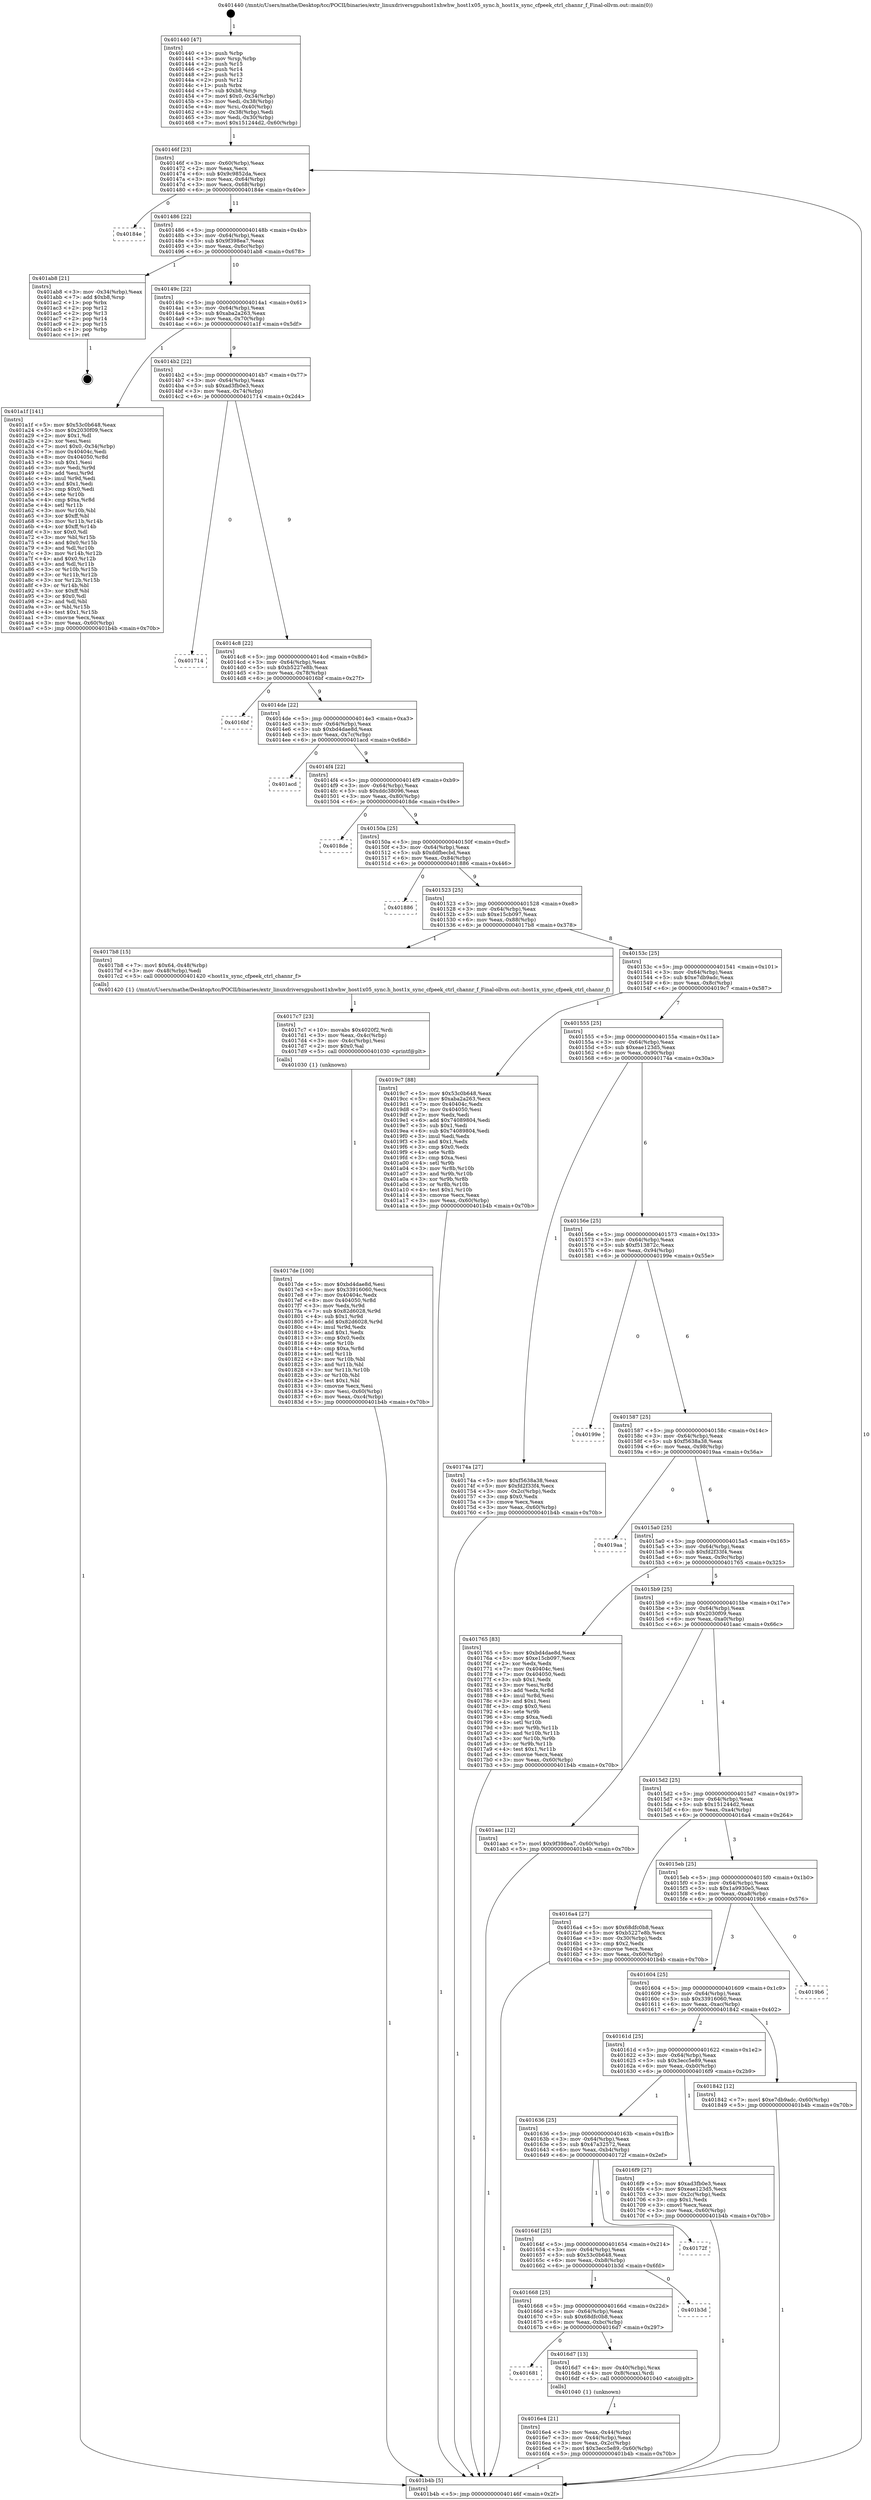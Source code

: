 digraph "0x401440" {
  label = "0x401440 (/mnt/c/Users/mathe/Desktop/tcc/POCII/binaries/extr_linuxdriversgpuhost1xhwhw_host1x05_sync.h_host1x_sync_cfpeek_ctrl_channr_f_Final-ollvm.out::main(0))"
  labelloc = "t"
  node[shape=record]

  Entry [label="",width=0.3,height=0.3,shape=circle,fillcolor=black,style=filled]
  "0x40146f" [label="{
     0x40146f [23]\l
     | [instrs]\l
     &nbsp;&nbsp;0x40146f \<+3\>: mov -0x60(%rbp),%eax\l
     &nbsp;&nbsp;0x401472 \<+2\>: mov %eax,%ecx\l
     &nbsp;&nbsp;0x401474 \<+6\>: sub $0x9c9852da,%ecx\l
     &nbsp;&nbsp;0x40147a \<+3\>: mov %eax,-0x64(%rbp)\l
     &nbsp;&nbsp;0x40147d \<+3\>: mov %ecx,-0x68(%rbp)\l
     &nbsp;&nbsp;0x401480 \<+6\>: je 000000000040184e \<main+0x40e\>\l
  }"]
  "0x40184e" [label="{
     0x40184e\l
  }", style=dashed]
  "0x401486" [label="{
     0x401486 [22]\l
     | [instrs]\l
     &nbsp;&nbsp;0x401486 \<+5\>: jmp 000000000040148b \<main+0x4b\>\l
     &nbsp;&nbsp;0x40148b \<+3\>: mov -0x64(%rbp),%eax\l
     &nbsp;&nbsp;0x40148e \<+5\>: sub $0x9f398ea7,%eax\l
     &nbsp;&nbsp;0x401493 \<+3\>: mov %eax,-0x6c(%rbp)\l
     &nbsp;&nbsp;0x401496 \<+6\>: je 0000000000401ab8 \<main+0x678\>\l
  }"]
  Exit [label="",width=0.3,height=0.3,shape=circle,fillcolor=black,style=filled,peripheries=2]
  "0x401ab8" [label="{
     0x401ab8 [21]\l
     | [instrs]\l
     &nbsp;&nbsp;0x401ab8 \<+3\>: mov -0x34(%rbp),%eax\l
     &nbsp;&nbsp;0x401abb \<+7\>: add $0xb8,%rsp\l
     &nbsp;&nbsp;0x401ac2 \<+1\>: pop %rbx\l
     &nbsp;&nbsp;0x401ac3 \<+2\>: pop %r12\l
     &nbsp;&nbsp;0x401ac5 \<+2\>: pop %r13\l
     &nbsp;&nbsp;0x401ac7 \<+2\>: pop %r14\l
     &nbsp;&nbsp;0x401ac9 \<+2\>: pop %r15\l
     &nbsp;&nbsp;0x401acb \<+1\>: pop %rbp\l
     &nbsp;&nbsp;0x401acc \<+1\>: ret\l
  }"]
  "0x40149c" [label="{
     0x40149c [22]\l
     | [instrs]\l
     &nbsp;&nbsp;0x40149c \<+5\>: jmp 00000000004014a1 \<main+0x61\>\l
     &nbsp;&nbsp;0x4014a1 \<+3\>: mov -0x64(%rbp),%eax\l
     &nbsp;&nbsp;0x4014a4 \<+5\>: sub $0xaba2a263,%eax\l
     &nbsp;&nbsp;0x4014a9 \<+3\>: mov %eax,-0x70(%rbp)\l
     &nbsp;&nbsp;0x4014ac \<+6\>: je 0000000000401a1f \<main+0x5df\>\l
  }"]
  "0x4017de" [label="{
     0x4017de [100]\l
     | [instrs]\l
     &nbsp;&nbsp;0x4017de \<+5\>: mov $0xbd4dae8d,%esi\l
     &nbsp;&nbsp;0x4017e3 \<+5\>: mov $0x33916060,%ecx\l
     &nbsp;&nbsp;0x4017e8 \<+7\>: mov 0x40404c,%edx\l
     &nbsp;&nbsp;0x4017ef \<+8\>: mov 0x404050,%r8d\l
     &nbsp;&nbsp;0x4017f7 \<+3\>: mov %edx,%r9d\l
     &nbsp;&nbsp;0x4017fa \<+7\>: sub $0x82d6028,%r9d\l
     &nbsp;&nbsp;0x401801 \<+4\>: sub $0x1,%r9d\l
     &nbsp;&nbsp;0x401805 \<+7\>: add $0x82d6028,%r9d\l
     &nbsp;&nbsp;0x40180c \<+4\>: imul %r9d,%edx\l
     &nbsp;&nbsp;0x401810 \<+3\>: and $0x1,%edx\l
     &nbsp;&nbsp;0x401813 \<+3\>: cmp $0x0,%edx\l
     &nbsp;&nbsp;0x401816 \<+4\>: sete %r10b\l
     &nbsp;&nbsp;0x40181a \<+4\>: cmp $0xa,%r8d\l
     &nbsp;&nbsp;0x40181e \<+4\>: setl %r11b\l
     &nbsp;&nbsp;0x401822 \<+3\>: mov %r10b,%bl\l
     &nbsp;&nbsp;0x401825 \<+3\>: and %r11b,%bl\l
     &nbsp;&nbsp;0x401828 \<+3\>: xor %r11b,%r10b\l
     &nbsp;&nbsp;0x40182b \<+3\>: or %r10b,%bl\l
     &nbsp;&nbsp;0x40182e \<+3\>: test $0x1,%bl\l
     &nbsp;&nbsp;0x401831 \<+3\>: cmovne %ecx,%esi\l
     &nbsp;&nbsp;0x401834 \<+3\>: mov %esi,-0x60(%rbp)\l
     &nbsp;&nbsp;0x401837 \<+6\>: mov %eax,-0xc4(%rbp)\l
     &nbsp;&nbsp;0x40183d \<+5\>: jmp 0000000000401b4b \<main+0x70b\>\l
  }"]
  "0x401a1f" [label="{
     0x401a1f [141]\l
     | [instrs]\l
     &nbsp;&nbsp;0x401a1f \<+5\>: mov $0x53c0b648,%eax\l
     &nbsp;&nbsp;0x401a24 \<+5\>: mov $0x2030f09,%ecx\l
     &nbsp;&nbsp;0x401a29 \<+2\>: mov $0x1,%dl\l
     &nbsp;&nbsp;0x401a2b \<+2\>: xor %esi,%esi\l
     &nbsp;&nbsp;0x401a2d \<+7\>: movl $0x0,-0x34(%rbp)\l
     &nbsp;&nbsp;0x401a34 \<+7\>: mov 0x40404c,%edi\l
     &nbsp;&nbsp;0x401a3b \<+8\>: mov 0x404050,%r8d\l
     &nbsp;&nbsp;0x401a43 \<+3\>: sub $0x1,%esi\l
     &nbsp;&nbsp;0x401a46 \<+3\>: mov %edi,%r9d\l
     &nbsp;&nbsp;0x401a49 \<+3\>: add %esi,%r9d\l
     &nbsp;&nbsp;0x401a4c \<+4\>: imul %r9d,%edi\l
     &nbsp;&nbsp;0x401a50 \<+3\>: and $0x1,%edi\l
     &nbsp;&nbsp;0x401a53 \<+3\>: cmp $0x0,%edi\l
     &nbsp;&nbsp;0x401a56 \<+4\>: sete %r10b\l
     &nbsp;&nbsp;0x401a5a \<+4\>: cmp $0xa,%r8d\l
     &nbsp;&nbsp;0x401a5e \<+4\>: setl %r11b\l
     &nbsp;&nbsp;0x401a62 \<+3\>: mov %r10b,%bl\l
     &nbsp;&nbsp;0x401a65 \<+3\>: xor $0xff,%bl\l
     &nbsp;&nbsp;0x401a68 \<+3\>: mov %r11b,%r14b\l
     &nbsp;&nbsp;0x401a6b \<+4\>: xor $0xff,%r14b\l
     &nbsp;&nbsp;0x401a6f \<+3\>: xor $0x0,%dl\l
     &nbsp;&nbsp;0x401a72 \<+3\>: mov %bl,%r15b\l
     &nbsp;&nbsp;0x401a75 \<+4\>: and $0x0,%r15b\l
     &nbsp;&nbsp;0x401a79 \<+3\>: and %dl,%r10b\l
     &nbsp;&nbsp;0x401a7c \<+3\>: mov %r14b,%r12b\l
     &nbsp;&nbsp;0x401a7f \<+4\>: and $0x0,%r12b\l
     &nbsp;&nbsp;0x401a83 \<+3\>: and %dl,%r11b\l
     &nbsp;&nbsp;0x401a86 \<+3\>: or %r10b,%r15b\l
     &nbsp;&nbsp;0x401a89 \<+3\>: or %r11b,%r12b\l
     &nbsp;&nbsp;0x401a8c \<+3\>: xor %r12b,%r15b\l
     &nbsp;&nbsp;0x401a8f \<+3\>: or %r14b,%bl\l
     &nbsp;&nbsp;0x401a92 \<+3\>: xor $0xff,%bl\l
     &nbsp;&nbsp;0x401a95 \<+3\>: or $0x0,%dl\l
     &nbsp;&nbsp;0x401a98 \<+2\>: and %dl,%bl\l
     &nbsp;&nbsp;0x401a9a \<+3\>: or %bl,%r15b\l
     &nbsp;&nbsp;0x401a9d \<+4\>: test $0x1,%r15b\l
     &nbsp;&nbsp;0x401aa1 \<+3\>: cmovne %ecx,%eax\l
     &nbsp;&nbsp;0x401aa4 \<+3\>: mov %eax,-0x60(%rbp)\l
     &nbsp;&nbsp;0x401aa7 \<+5\>: jmp 0000000000401b4b \<main+0x70b\>\l
  }"]
  "0x4014b2" [label="{
     0x4014b2 [22]\l
     | [instrs]\l
     &nbsp;&nbsp;0x4014b2 \<+5\>: jmp 00000000004014b7 \<main+0x77\>\l
     &nbsp;&nbsp;0x4014b7 \<+3\>: mov -0x64(%rbp),%eax\l
     &nbsp;&nbsp;0x4014ba \<+5\>: sub $0xad3fb0e3,%eax\l
     &nbsp;&nbsp;0x4014bf \<+3\>: mov %eax,-0x74(%rbp)\l
     &nbsp;&nbsp;0x4014c2 \<+6\>: je 0000000000401714 \<main+0x2d4\>\l
  }"]
  "0x4017c7" [label="{
     0x4017c7 [23]\l
     | [instrs]\l
     &nbsp;&nbsp;0x4017c7 \<+10\>: movabs $0x4020f2,%rdi\l
     &nbsp;&nbsp;0x4017d1 \<+3\>: mov %eax,-0x4c(%rbp)\l
     &nbsp;&nbsp;0x4017d4 \<+3\>: mov -0x4c(%rbp),%esi\l
     &nbsp;&nbsp;0x4017d7 \<+2\>: mov $0x0,%al\l
     &nbsp;&nbsp;0x4017d9 \<+5\>: call 0000000000401030 \<printf@plt\>\l
     | [calls]\l
     &nbsp;&nbsp;0x401030 \{1\} (unknown)\l
  }"]
  "0x401714" [label="{
     0x401714\l
  }", style=dashed]
  "0x4014c8" [label="{
     0x4014c8 [22]\l
     | [instrs]\l
     &nbsp;&nbsp;0x4014c8 \<+5\>: jmp 00000000004014cd \<main+0x8d\>\l
     &nbsp;&nbsp;0x4014cd \<+3\>: mov -0x64(%rbp),%eax\l
     &nbsp;&nbsp;0x4014d0 \<+5\>: sub $0xb5227e8b,%eax\l
     &nbsp;&nbsp;0x4014d5 \<+3\>: mov %eax,-0x78(%rbp)\l
     &nbsp;&nbsp;0x4014d8 \<+6\>: je 00000000004016bf \<main+0x27f\>\l
  }"]
  "0x4016e4" [label="{
     0x4016e4 [21]\l
     | [instrs]\l
     &nbsp;&nbsp;0x4016e4 \<+3\>: mov %eax,-0x44(%rbp)\l
     &nbsp;&nbsp;0x4016e7 \<+3\>: mov -0x44(%rbp),%eax\l
     &nbsp;&nbsp;0x4016ea \<+3\>: mov %eax,-0x2c(%rbp)\l
     &nbsp;&nbsp;0x4016ed \<+7\>: movl $0x3ecc5e89,-0x60(%rbp)\l
     &nbsp;&nbsp;0x4016f4 \<+5\>: jmp 0000000000401b4b \<main+0x70b\>\l
  }"]
  "0x4016bf" [label="{
     0x4016bf\l
  }", style=dashed]
  "0x4014de" [label="{
     0x4014de [22]\l
     | [instrs]\l
     &nbsp;&nbsp;0x4014de \<+5\>: jmp 00000000004014e3 \<main+0xa3\>\l
     &nbsp;&nbsp;0x4014e3 \<+3\>: mov -0x64(%rbp),%eax\l
     &nbsp;&nbsp;0x4014e6 \<+5\>: sub $0xbd4dae8d,%eax\l
     &nbsp;&nbsp;0x4014eb \<+3\>: mov %eax,-0x7c(%rbp)\l
     &nbsp;&nbsp;0x4014ee \<+6\>: je 0000000000401acd \<main+0x68d\>\l
  }"]
  "0x401681" [label="{
     0x401681\l
  }", style=dashed]
  "0x401acd" [label="{
     0x401acd\l
  }", style=dashed]
  "0x4014f4" [label="{
     0x4014f4 [22]\l
     | [instrs]\l
     &nbsp;&nbsp;0x4014f4 \<+5\>: jmp 00000000004014f9 \<main+0xb9\>\l
     &nbsp;&nbsp;0x4014f9 \<+3\>: mov -0x64(%rbp),%eax\l
     &nbsp;&nbsp;0x4014fc \<+5\>: sub $0xddc38096,%eax\l
     &nbsp;&nbsp;0x401501 \<+3\>: mov %eax,-0x80(%rbp)\l
     &nbsp;&nbsp;0x401504 \<+6\>: je 00000000004018de \<main+0x49e\>\l
  }"]
  "0x4016d7" [label="{
     0x4016d7 [13]\l
     | [instrs]\l
     &nbsp;&nbsp;0x4016d7 \<+4\>: mov -0x40(%rbp),%rax\l
     &nbsp;&nbsp;0x4016db \<+4\>: mov 0x8(%rax),%rdi\l
     &nbsp;&nbsp;0x4016df \<+5\>: call 0000000000401040 \<atoi@plt\>\l
     | [calls]\l
     &nbsp;&nbsp;0x401040 \{1\} (unknown)\l
  }"]
  "0x4018de" [label="{
     0x4018de\l
  }", style=dashed]
  "0x40150a" [label="{
     0x40150a [25]\l
     | [instrs]\l
     &nbsp;&nbsp;0x40150a \<+5\>: jmp 000000000040150f \<main+0xcf\>\l
     &nbsp;&nbsp;0x40150f \<+3\>: mov -0x64(%rbp),%eax\l
     &nbsp;&nbsp;0x401512 \<+5\>: sub $0xddfbecbd,%eax\l
     &nbsp;&nbsp;0x401517 \<+6\>: mov %eax,-0x84(%rbp)\l
     &nbsp;&nbsp;0x40151d \<+6\>: je 0000000000401886 \<main+0x446\>\l
  }"]
  "0x401668" [label="{
     0x401668 [25]\l
     | [instrs]\l
     &nbsp;&nbsp;0x401668 \<+5\>: jmp 000000000040166d \<main+0x22d\>\l
     &nbsp;&nbsp;0x40166d \<+3\>: mov -0x64(%rbp),%eax\l
     &nbsp;&nbsp;0x401670 \<+5\>: sub $0x68dfc0b8,%eax\l
     &nbsp;&nbsp;0x401675 \<+6\>: mov %eax,-0xbc(%rbp)\l
     &nbsp;&nbsp;0x40167b \<+6\>: je 00000000004016d7 \<main+0x297\>\l
  }"]
  "0x401886" [label="{
     0x401886\l
  }", style=dashed]
  "0x401523" [label="{
     0x401523 [25]\l
     | [instrs]\l
     &nbsp;&nbsp;0x401523 \<+5\>: jmp 0000000000401528 \<main+0xe8\>\l
     &nbsp;&nbsp;0x401528 \<+3\>: mov -0x64(%rbp),%eax\l
     &nbsp;&nbsp;0x40152b \<+5\>: sub $0xe15cb097,%eax\l
     &nbsp;&nbsp;0x401530 \<+6\>: mov %eax,-0x88(%rbp)\l
     &nbsp;&nbsp;0x401536 \<+6\>: je 00000000004017b8 \<main+0x378\>\l
  }"]
  "0x401b3d" [label="{
     0x401b3d\l
  }", style=dashed]
  "0x4017b8" [label="{
     0x4017b8 [15]\l
     | [instrs]\l
     &nbsp;&nbsp;0x4017b8 \<+7\>: movl $0x64,-0x48(%rbp)\l
     &nbsp;&nbsp;0x4017bf \<+3\>: mov -0x48(%rbp),%edi\l
     &nbsp;&nbsp;0x4017c2 \<+5\>: call 0000000000401420 \<host1x_sync_cfpeek_ctrl_channr_f\>\l
     | [calls]\l
     &nbsp;&nbsp;0x401420 \{1\} (/mnt/c/Users/mathe/Desktop/tcc/POCII/binaries/extr_linuxdriversgpuhost1xhwhw_host1x05_sync.h_host1x_sync_cfpeek_ctrl_channr_f_Final-ollvm.out::host1x_sync_cfpeek_ctrl_channr_f)\l
  }"]
  "0x40153c" [label="{
     0x40153c [25]\l
     | [instrs]\l
     &nbsp;&nbsp;0x40153c \<+5\>: jmp 0000000000401541 \<main+0x101\>\l
     &nbsp;&nbsp;0x401541 \<+3\>: mov -0x64(%rbp),%eax\l
     &nbsp;&nbsp;0x401544 \<+5\>: sub $0xe7db9adc,%eax\l
     &nbsp;&nbsp;0x401549 \<+6\>: mov %eax,-0x8c(%rbp)\l
     &nbsp;&nbsp;0x40154f \<+6\>: je 00000000004019c7 \<main+0x587\>\l
  }"]
  "0x40164f" [label="{
     0x40164f [25]\l
     | [instrs]\l
     &nbsp;&nbsp;0x40164f \<+5\>: jmp 0000000000401654 \<main+0x214\>\l
     &nbsp;&nbsp;0x401654 \<+3\>: mov -0x64(%rbp),%eax\l
     &nbsp;&nbsp;0x401657 \<+5\>: sub $0x53c0b648,%eax\l
     &nbsp;&nbsp;0x40165c \<+6\>: mov %eax,-0xb8(%rbp)\l
     &nbsp;&nbsp;0x401662 \<+6\>: je 0000000000401b3d \<main+0x6fd\>\l
  }"]
  "0x4019c7" [label="{
     0x4019c7 [88]\l
     | [instrs]\l
     &nbsp;&nbsp;0x4019c7 \<+5\>: mov $0x53c0b648,%eax\l
     &nbsp;&nbsp;0x4019cc \<+5\>: mov $0xaba2a263,%ecx\l
     &nbsp;&nbsp;0x4019d1 \<+7\>: mov 0x40404c,%edx\l
     &nbsp;&nbsp;0x4019d8 \<+7\>: mov 0x404050,%esi\l
     &nbsp;&nbsp;0x4019df \<+2\>: mov %edx,%edi\l
     &nbsp;&nbsp;0x4019e1 \<+6\>: add $0x74089804,%edi\l
     &nbsp;&nbsp;0x4019e7 \<+3\>: sub $0x1,%edi\l
     &nbsp;&nbsp;0x4019ea \<+6\>: sub $0x74089804,%edi\l
     &nbsp;&nbsp;0x4019f0 \<+3\>: imul %edi,%edx\l
     &nbsp;&nbsp;0x4019f3 \<+3\>: and $0x1,%edx\l
     &nbsp;&nbsp;0x4019f6 \<+3\>: cmp $0x0,%edx\l
     &nbsp;&nbsp;0x4019f9 \<+4\>: sete %r8b\l
     &nbsp;&nbsp;0x4019fd \<+3\>: cmp $0xa,%esi\l
     &nbsp;&nbsp;0x401a00 \<+4\>: setl %r9b\l
     &nbsp;&nbsp;0x401a04 \<+3\>: mov %r8b,%r10b\l
     &nbsp;&nbsp;0x401a07 \<+3\>: and %r9b,%r10b\l
     &nbsp;&nbsp;0x401a0a \<+3\>: xor %r9b,%r8b\l
     &nbsp;&nbsp;0x401a0d \<+3\>: or %r8b,%r10b\l
     &nbsp;&nbsp;0x401a10 \<+4\>: test $0x1,%r10b\l
     &nbsp;&nbsp;0x401a14 \<+3\>: cmovne %ecx,%eax\l
     &nbsp;&nbsp;0x401a17 \<+3\>: mov %eax,-0x60(%rbp)\l
     &nbsp;&nbsp;0x401a1a \<+5\>: jmp 0000000000401b4b \<main+0x70b\>\l
  }"]
  "0x401555" [label="{
     0x401555 [25]\l
     | [instrs]\l
     &nbsp;&nbsp;0x401555 \<+5\>: jmp 000000000040155a \<main+0x11a\>\l
     &nbsp;&nbsp;0x40155a \<+3\>: mov -0x64(%rbp),%eax\l
     &nbsp;&nbsp;0x40155d \<+5\>: sub $0xeae123d5,%eax\l
     &nbsp;&nbsp;0x401562 \<+6\>: mov %eax,-0x90(%rbp)\l
     &nbsp;&nbsp;0x401568 \<+6\>: je 000000000040174a \<main+0x30a\>\l
  }"]
  "0x40172f" [label="{
     0x40172f\l
  }", style=dashed]
  "0x40174a" [label="{
     0x40174a [27]\l
     | [instrs]\l
     &nbsp;&nbsp;0x40174a \<+5\>: mov $0xf5638a38,%eax\l
     &nbsp;&nbsp;0x40174f \<+5\>: mov $0xfd2f33f4,%ecx\l
     &nbsp;&nbsp;0x401754 \<+3\>: mov -0x2c(%rbp),%edx\l
     &nbsp;&nbsp;0x401757 \<+3\>: cmp $0x0,%edx\l
     &nbsp;&nbsp;0x40175a \<+3\>: cmove %ecx,%eax\l
     &nbsp;&nbsp;0x40175d \<+3\>: mov %eax,-0x60(%rbp)\l
     &nbsp;&nbsp;0x401760 \<+5\>: jmp 0000000000401b4b \<main+0x70b\>\l
  }"]
  "0x40156e" [label="{
     0x40156e [25]\l
     | [instrs]\l
     &nbsp;&nbsp;0x40156e \<+5\>: jmp 0000000000401573 \<main+0x133\>\l
     &nbsp;&nbsp;0x401573 \<+3\>: mov -0x64(%rbp),%eax\l
     &nbsp;&nbsp;0x401576 \<+5\>: sub $0xf513872c,%eax\l
     &nbsp;&nbsp;0x40157b \<+6\>: mov %eax,-0x94(%rbp)\l
     &nbsp;&nbsp;0x401581 \<+6\>: je 000000000040199e \<main+0x55e\>\l
  }"]
  "0x401636" [label="{
     0x401636 [25]\l
     | [instrs]\l
     &nbsp;&nbsp;0x401636 \<+5\>: jmp 000000000040163b \<main+0x1fb\>\l
     &nbsp;&nbsp;0x40163b \<+3\>: mov -0x64(%rbp),%eax\l
     &nbsp;&nbsp;0x40163e \<+5\>: sub $0x47a32572,%eax\l
     &nbsp;&nbsp;0x401643 \<+6\>: mov %eax,-0xb4(%rbp)\l
     &nbsp;&nbsp;0x401649 \<+6\>: je 000000000040172f \<main+0x2ef\>\l
  }"]
  "0x40199e" [label="{
     0x40199e\l
  }", style=dashed]
  "0x401587" [label="{
     0x401587 [25]\l
     | [instrs]\l
     &nbsp;&nbsp;0x401587 \<+5\>: jmp 000000000040158c \<main+0x14c\>\l
     &nbsp;&nbsp;0x40158c \<+3\>: mov -0x64(%rbp),%eax\l
     &nbsp;&nbsp;0x40158f \<+5\>: sub $0xf5638a38,%eax\l
     &nbsp;&nbsp;0x401594 \<+6\>: mov %eax,-0x98(%rbp)\l
     &nbsp;&nbsp;0x40159a \<+6\>: je 00000000004019aa \<main+0x56a\>\l
  }"]
  "0x4016f9" [label="{
     0x4016f9 [27]\l
     | [instrs]\l
     &nbsp;&nbsp;0x4016f9 \<+5\>: mov $0xad3fb0e3,%eax\l
     &nbsp;&nbsp;0x4016fe \<+5\>: mov $0xeae123d5,%ecx\l
     &nbsp;&nbsp;0x401703 \<+3\>: mov -0x2c(%rbp),%edx\l
     &nbsp;&nbsp;0x401706 \<+3\>: cmp $0x1,%edx\l
     &nbsp;&nbsp;0x401709 \<+3\>: cmovl %ecx,%eax\l
     &nbsp;&nbsp;0x40170c \<+3\>: mov %eax,-0x60(%rbp)\l
     &nbsp;&nbsp;0x40170f \<+5\>: jmp 0000000000401b4b \<main+0x70b\>\l
  }"]
  "0x4019aa" [label="{
     0x4019aa\l
  }", style=dashed]
  "0x4015a0" [label="{
     0x4015a0 [25]\l
     | [instrs]\l
     &nbsp;&nbsp;0x4015a0 \<+5\>: jmp 00000000004015a5 \<main+0x165\>\l
     &nbsp;&nbsp;0x4015a5 \<+3\>: mov -0x64(%rbp),%eax\l
     &nbsp;&nbsp;0x4015a8 \<+5\>: sub $0xfd2f33f4,%eax\l
     &nbsp;&nbsp;0x4015ad \<+6\>: mov %eax,-0x9c(%rbp)\l
     &nbsp;&nbsp;0x4015b3 \<+6\>: je 0000000000401765 \<main+0x325\>\l
  }"]
  "0x40161d" [label="{
     0x40161d [25]\l
     | [instrs]\l
     &nbsp;&nbsp;0x40161d \<+5\>: jmp 0000000000401622 \<main+0x1e2\>\l
     &nbsp;&nbsp;0x401622 \<+3\>: mov -0x64(%rbp),%eax\l
     &nbsp;&nbsp;0x401625 \<+5\>: sub $0x3ecc5e89,%eax\l
     &nbsp;&nbsp;0x40162a \<+6\>: mov %eax,-0xb0(%rbp)\l
     &nbsp;&nbsp;0x401630 \<+6\>: je 00000000004016f9 \<main+0x2b9\>\l
  }"]
  "0x401765" [label="{
     0x401765 [83]\l
     | [instrs]\l
     &nbsp;&nbsp;0x401765 \<+5\>: mov $0xbd4dae8d,%eax\l
     &nbsp;&nbsp;0x40176a \<+5\>: mov $0xe15cb097,%ecx\l
     &nbsp;&nbsp;0x40176f \<+2\>: xor %edx,%edx\l
     &nbsp;&nbsp;0x401771 \<+7\>: mov 0x40404c,%esi\l
     &nbsp;&nbsp;0x401778 \<+7\>: mov 0x404050,%edi\l
     &nbsp;&nbsp;0x40177f \<+3\>: sub $0x1,%edx\l
     &nbsp;&nbsp;0x401782 \<+3\>: mov %esi,%r8d\l
     &nbsp;&nbsp;0x401785 \<+3\>: add %edx,%r8d\l
     &nbsp;&nbsp;0x401788 \<+4\>: imul %r8d,%esi\l
     &nbsp;&nbsp;0x40178c \<+3\>: and $0x1,%esi\l
     &nbsp;&nbsp;0x40178f \<+3\>: cmp $0x0,%esi\l
     &nbsp;&nbsp;0x401792 \<+4\>: sete %r9b\l
     &nbsp;&nbsp;0x401796 \<+3\>: cmp $0xa,%edi\l
     &nbsp;&nbsp;0x401799 \<+4\>: setl %r10b\l
     &nbsp;&nbsp;0x40179d \<+3\>: mov %r9b,%r11b\l
     &nbsp;&nbsp;0x4017a0 \<+3\>: and %r10b,%r11b\l
     &nbsp;&nbsp;0x4017a3 \<+3\>: xor %r10b,%r9b\l
     &nbsp;&nbsp;0x4017a6 \<+3\>: or %r9b,%r11b\l
     &nbsp;&nbsp;0x4017a9 \<+4\>: test $0x1,%r11b\l
     &nbsp;&nbsp;0x4017ad \<+3\>: cmovne %ecx,%eax\l
     &nbsp;&nbsp;0x4017b0 \<+3\>: mov %eax,-0x60(%rbp)\l
     &nbsp;&nbsp;0x4017b3 \<+5\>: jmp 0000000000401b4b \<main+0x70b\>\l
  }"]
  "0x4015b9" [label="{
     0x4015b9 [25]\l
     | [instrs]\l
     &nbsp;&nbsp;0x4015b9 \<+5\>: jmp 00000000004015be \<main+0x17e\>\l
     &nbsp;&nbsp;0x4015be \<+3\>: mov -0x64(%rbp),%eax\l
     &nbsp;&nbsp;0x4015c1 \<+5\>: sub $0x2030f09,%eax\l
     &nbsp;&nbsp;0x4015c6 \<+6\>: mov %eax,-0xa0(%rbp)\l
     &nbsp;&nbsp;0x4015cc \<+6\>: je 0000000000401aac \<main+0x66c\>\l
  }"]
  "0x401842" [label="{
     0x401842 [12]\l
     | [instrs]\l
     &nbsp;&nbsp;0x401842 \<+7\>: movl $0xe7db9adc,-0x60(%rbp)\l
     &nbsp;&nbsp;0x401849 \<+5\>: jmp 0000000000401b4b \<main+0x70b\>\l
  }"]
  "0x401aac" [label="{
     0x401aac [12]\l
     | [instrs]\l
     &nbsp;&nbsp;0x401aac \<+7\>: movl $0x9f398ea7,-0x60(%rbp)\l
     &nbsp;&nbsp;0x401ab3 \<+5\>: jmp 0000000000401b4b \<main+0x70b\>\l
  }"]
  "0x4015d2" [label="{
     0x4015d2 [25]\l
     | [instrs]\l
     &nbsp;&nbsp;0x4015d2 \<+5\>: jmp 00000000004015d7 \<main+0x197\>\l
     &nbsp;&nbsp;0x4015d7 \<+3\>: mov -0x64(%rbp),%eax\l
     &nbsp;&nbsp;0x4015da \<+5\>: sub $0x151244d2,%eax\l
     &nbsp;&nbsp;0x4015df \<+6\>: mov %eax,-0xa4(%rbp)\l
     &nbsp;&nbsp;0x4015e5 \<+6\>: je 00000000004016a4 \<main+0x264\>\l
  }"]
  "0x401604" [label="{
     0x401604 [25]\l
     | [instrs]\l
     &nbsp;&nbsp;0x401604 \<+5\>: jmp 0000000000401609 \<main+0x1c9\>\l
     &nbsp;&nbsp;0x401609 \<+3\>: mov -0x64(%rbp),%eax\l
     &nbsp;&nbsp;0x40160c \<+5\>: sub $0x33916060,%eax\l
     &nbsp;&nbsp;0x401611 \<+6\>: mov %eax,-0xac(%rbp)\l
     &nbsp;&nbsp;0x401617 \<+6\>: je 0000000000401842 \<main+0x402\>\l
  }"]
  "0x4016a4" [label="{
     0x4016a4 [27]\l
     | [instrs]\l
     &nbsp;&nbsp;0x4016a4 \<+5\>: mov $0x68dfc0b8,%eax\l
     &nbsp;&nbsp;0x4016a9 \<+5\>: mov $0xb5227e8b,%ecx\l
     &nbsp;&nbsp;0x4016ae \<+3\>: mov -0x30(%rbp),%edx\l
     &nbsp;&nbsp;0x4016b1 \<+3\>: cmp $0x2,%edx\l
     &nbsp;&nbsp;0x4016b4 \<+3\>: cmovne %ecx,%eax\l
     &nbsp;&nbsp;0x4016b7 \<+3\>: mov %eax,-0x60(%rbp)\l
     &nbsp;&nbsp;0x4016ba \<+5\>: jmp 0000000000401b4b \<main+0x70b\>\l
  }"]
  "0x4015eb" [label="{
     0x4015eb [25]\l
     | [instrs]\l
     &nbsp;&nbsp;0x4015eb \<+5\>: jmp 00000000004015f0 \<main+0x1b0\>\l
     &nbsp;&nbsp;0x4015f0 \<+3\>: mov -0x64(%rbp),%eax\l
     &nbsp;&nbsp;0x4015f3 \<+5\>: sub $0x1a9930e5,%eax\l
     &nbsp;&nbsp;0x4015f8 \<+6\>: mov %eax,-0xa8(%rbp)\l
     &nbsp;&nbsp;0x4015fe \<+6\>: je 00000000004019b6 \<main+0x576\>\l
  }"]
  "0x401b4b" [label="{
     0x401b4b [5]\l
     | [instrs]\l
     &nbsp;&nbsp;0x401b4b \<+5\>: jmp 000000000040146f \<main+0x2f\>\l
  }"]
  "0x401440" [label="{
     0x401440 [47]\l
     | [instrs]\l
     &nbsp;&nbsp;0x401440 \<+1\>: push %rbp\l
     &nbsp;&nbsp;0x401441 \<+3\>: mov %rsp,%rbp\l
     &nbsp;&nbsp;0x401444 \<+2\>: push %r15\l
     &nbsp;&nbsp;0x401446 \<+2\>: push %r14\l
     &nbsp;&nbsp;0x401448 \<+2\>: push %r13\l
     &nbsp;&nbsp;0x40144a \<+2\>: push %r12\l
     &nbsp;&nbsp;0x40144c \<+1\>: push %rbx\l
     &nbsp;&nbsp;0x40144d \<+7\>: sub $0xb8,%rsp\l
     &nbsp;&nbsp;0x401454 \<+7\>: movl $0x0,-0x34(%rbp)\l
     &nbsp;&nbsp;0x40145b \<+3\>: mov %edi,-0x38(%rbp)\l
     &nbsp;&nbsp;0x40145e \<+4\>: mov %rsi,-0x40(%rbp)\l
     &nbsp;&nbsp;0x401462 \<+3\>: mov -0x38(%rbp),%edi\l
     &nbsp;&nbsp;0x401465 \<+3\>: mov %edi,-0x30(%rbp)\l
     &nbsp;&nbsp;0x401468 \<+7\>: movl $0x151244d2,-0x60(%rbp)\l
  }"]
  "0x4019b6" [label="{
     0x4019b6\l
  }", style=dashed]
  Entry -> "0x401440" [label=" 1"]
  "0x40146f" -> "0x40184e" [label=" 0"]
  "0x40146f" -> "0x401486" [label=" 11"]
  "0x401ab8" -> Exit [label=" 1"]
  "0x401486" -> "0x401ab8" [label=" 1"]
  "0x401486" -> "0x40149c" [label=" 10"]
  "0x401aac" -> "0x401b4b" [label=" 1"]
  "0x40149c" -> "0x401a1f" [label=" 1"]
  "0x40149c" -> "0x4014b2" [label=" 9"]
  "0x401a1f" -> "0x401b4b" [label=" 1"]
  "0x4014b2" -> "0x401714" [label=" 0"]
  "0x4014b2" -> "0x4014c8" [label=" 9"]
  "0x4019c7" -> "0x401b4b" [label=" 1"]
  "0x4014c8" -> "0x4016bf" [label=" 0"]
  "0x4014c8" -> "0x4014de" [label=" 9"]
  "0x401842" -> "0x401b4b" [label=" 1"]
  "0x4014de" -> "0x401acd" [label=" 0"]
  "0x4014de" -> "0x4014f4" [label=" 9"]
  "0x4017de" -> "0x401b4b" [label=" 1"]
  "0x4014f4" -> "0x4018de" [label=" 0"]
  "0x4014f4" -> "0x40150a" [label=" 9"]
  "0x4017c7" -> "0x4017de" [label=" 1"]
  "0x40150a" -> "0x401886" [label=" 0"]
  "0x40150a" -> "0x401523" [label=" 9"]
  "0x401765" -> "0x401b4b" [label=" 1"]
  "0x401523" -> "0x4017b8" [label=" 1"]
  "0x401523" -> "0x40153c" [label=" 8"]
  "0x40174a" -> "0x401b4b" [label=" 1"]
  "0x40153c" -> "0x4019c7" [label=" 1"]
  "0x40153c" -> "0x401555" [label=" 7"]
  "0x4016e4" -> "0x401b4b" [label=" 1"]
  "0x401555" -> "0x40174a" [label=" 1"]
  "0x401555" -> "0x40156e" [label=" 6"]
  "0x4016d7" -> "0x4016e4" [label=" 1"]
  "0x40156e" -> "0x40199e" [label=" 0"]
  "0x40156e" -> "0x401587" [label=" 6"]
  "0x401668" -> "0x4016d7" [label=" 1"]
  "0x401587" -> "0x4019aa" [label=" 0"]
  "0x401587" -> "0x4015a0" [label=" 6"]
  "0x4017b8" -> "0x4017c7" [label=" 1"]
  "0x4015a0" -> "0x401765" [label=" 1"]
  "0x4015a0" -> "0x4015b9" [label=" 5"]
  "0x40164f" -> "0x401b3d" [label=" 0"]
  "0x4015b9" -> "0x401aac" [label=" 1"]
  "0x4015b9" -> "0x4015d2" [label=" 4"]
  "0x4016f9" -> "0x401b4b" [label=" 1"]
  "0x4015d2" -> "0x4016a4" [label=" 1"]
  "0x4015d2" -> "0x4015eb" [label=" 3"]
  "0x4016a4" -> "0x401b4b" [label=" 1"]
  "0x401440" -> "0x40146f" [label=" 1"]
  "0x401b4b" -> "0x40146f" [label=" 10"]
  "0x401636" -> "0x40172f" [label=" 0"]
  "0x4015eb" -> "0x4019b6" [label=" 0"]
  "0x4015eb" -> "0x401604" [label=" 3"]
  "0x401636" -> "0x40164f" [label=" 1"]
  "0x401604" -> "0x401842" [label=" 1"]
  "0x401604" -> "0x40161d" [label=" 2"]
  "0x40164f" -> "0x401668" [label=" 1"]
  "0x40161d" -> "0x4016f9" [label=" 1"]
  "0x40161d" -> "0x401636" [label=" 1"]
  "0x401668" -> "0x401681" [label=" 0"]
}
